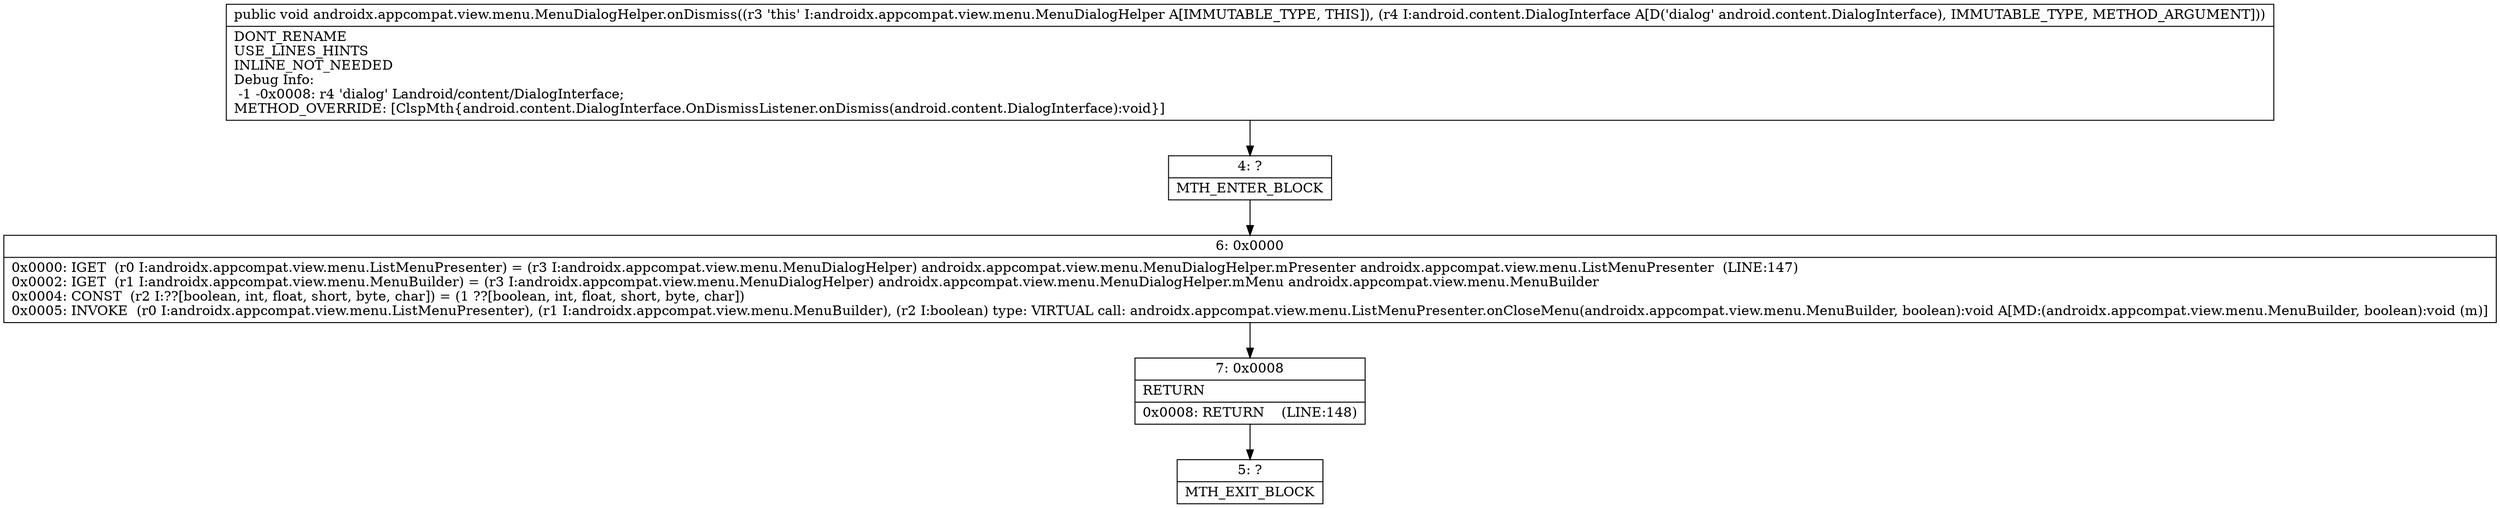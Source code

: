 digraph "CFG forandroidx.appcompat.view.menu.MenuDialogHelper.onDismiss(Landroid\/content\/DialogInterface;)V" {
Node_4 [shape=record,label="{4\:\ ?|MTH_ENTER_BLOCK\l}"];
Node_6 [shape=record,label="{6\:\ 0x0000|0x0000: IGET  (r0 I:androidx.appcompat.view.menu.ListMenuPresenter) = (r3 I:androidx.appcompat.view.menu.MenuDialogHelper) androidx.appcompat.view.menu.MenuDialogHelper.mPresenter androidx.appcompat.view.menu.ListMenuPresenter  (LINE:147)\l0x0002: IGET  (r1 I:androidx.appcompat.view.menu.MenuBuilder) = (r3 I:androidx.appcompat.view.menu.MenuDialogHelper) androidx.appcompat.view.menu.MenuDialogHelper.mMenu androidx.appcompat.view.menu.MenuBuilder \l0x0004: CONST  (r2 I:??[boolean, int, float, short, byte, char]) = (1 ??[boolean, int, float, short, byte, char]) \l0x0005: INVOKE  (r0 I:androidx.appcompat.view.menu.ListMenuPresenter), (r1 I:androidx.appcompat.view.menu.MenuBuilder), (r2 I:boolean) type: VIRTUAL call: androidx.appcompat.view.menu.ListMenuPresenter.onCloseMenu(androidx.appcompat.view.menu.MenuBuilder, boolean):void A[MD:(androidx.appcompat.view.menu.MenuBuilder, boolean):void (m)]\l}"];
Node_7 [shape=record,label="{7\:\ 0x0008|RETURN\l|0x0008: RETURN    (LINE:148)\l}"];
Node_5 [shape=record,label="{5\:\ ?|MTH_EXIT_BLOCK\l}"];
MethodNode[shape=record,label="{public void androidx.appcompat.view.menu.MenuDialogHelper.onDismiss((r3 'this' I:androidx.appcompat.view.menu.MenuDialogHelper A[IMMUTABLE_TYPE, THIS]), (r4 I:android.content.DialogInterface A[D('dialog' android.content.DialogInterface), IMMUTABLE_TYPE, METHOD_ARGUMENT]))  | DONT_RENAME\lUSE_LINES_HINTS\lINLINE_NOT_NEEDED\lDebug Info:\l  \-1 \-0x0008: r4 'dialog' Landroid\/content\/DialogInterface;\lMETHOD_OVERRIDE: [ClspMth\{android.content.DialogInterface.OnDismissListener.onDismiss(android.content.DialogInterface):void\}]\l}"];
MethodNode -> Node_4;Node_4 -> Node_6;
Node_6 -> Node_7;
Node_7 -> Node_5;
}

